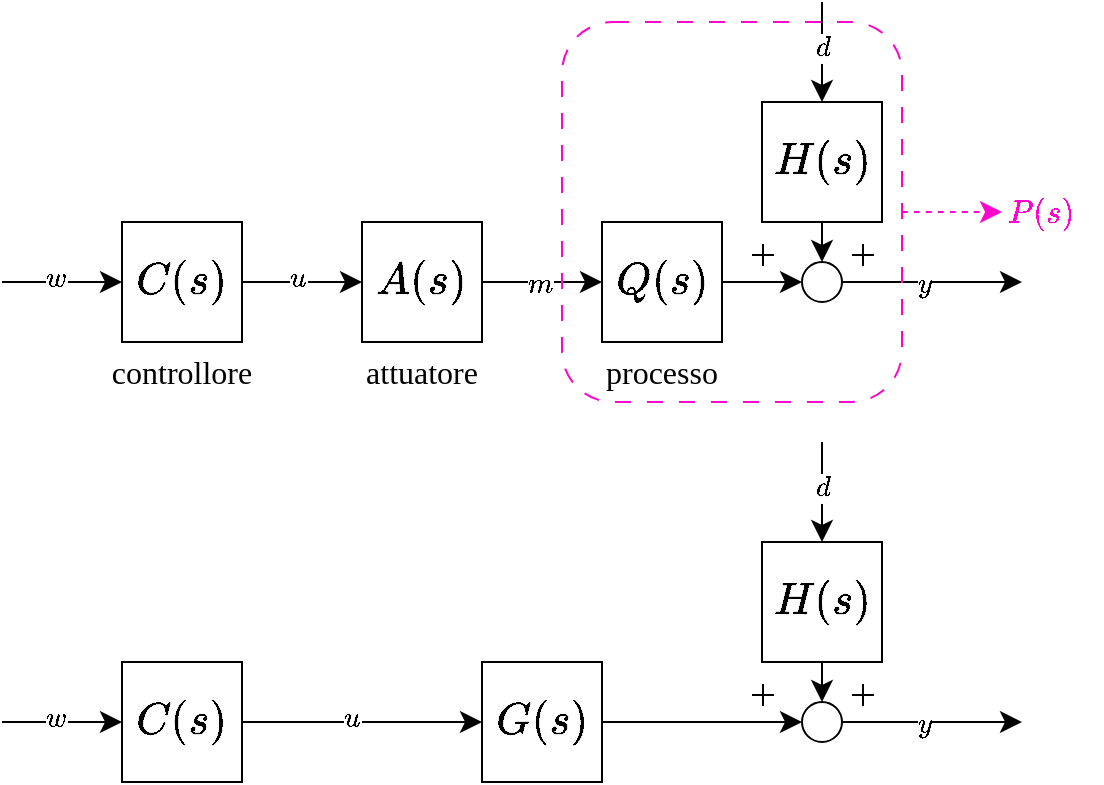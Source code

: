 <mxfile version="24.7.17">
  <diagram id="9oAoSQJrEe6h_1gnZ4DV" name="Pagina-1">
    <mxGraphModel dx="989" dy="611" grid="1" gridSize="10" guides="1" tooltips="1" connect="1" arrows="1" fold="1" page="1" pageScale="1" pageWidth="827" pageHeight="1169" math="1" shadow="0">
      <root>
        <mxCell id="0" />
        <mxCell id="1" parent="0" />
        <mxCell id="DNfmyzXn4Z9ylgc_-Ba2-5" style="edgeStyle=none;curved=1;rounded=0;orthogonalLoop=1;jettySize=auto;html=1;entryX=0;entryY=0.5;entryDx=0;entryDy=0;fontSize=12;startSize=8;endSize=8;" edge="1" parent="1" source="DNfmyzXn4Z9ylgc_-Ba2-1" target="DNfmyzXn4Z9ylgc_-Ba2-2">
          <mxGeometry relative="1" as="geometry" />
        </mxCell>
        <mxCell id="DNfmyzXn4Z9ylgc_-Ba2-7" value="\(u\)" style="edgeLabel;html=1;align=center;verticalAlign=middle;resizable=0;points=[];fontSize=12;" vertex="1" connectable="0" parent="DNfmyzXn4Z9ylgc_-Ba2-5">
          <mxGeometry x="-0.084" y="2" relative="1" as="geometry">
            <mxPoint as="offset" />
          </mxGeometry>
        </mxCell>
        <mxCell id="DNfmyzXn4Z9ylgc_-Ba2-1" value="\(C(s)\)" style="rounded=0;whiteSpace=wrap;html=1;fillColor=none;fontSize=19;" vertex="1" parent="1">
          <mxGeometry x="270" y="350" width="60" height="60" as="geometry" />
        </mxCell>
        <mxCell id="DNfmyzXn4Z9ylgc_-Ba2-6" style="edgeStyle=none;curved=1;rounded=0;orthogonalLoop=1;jettySize=auto;html=1;entryX=0;entryY=0.5;entryDx=0;entryDy=0;fontSize=12;startSize=8;endSize=8;" edge="1" parent="1" source="DNfmyzXn4Z9ylgc_-Ba2-2" target="DNfmyzXn4Z9ylgc_-Ba2-3">
          <mxGeometry relative="1" as="geometry" />
        </mxCell>
        <mxCell id="DNfmyzXn4Z9ylgc_-Ba2-8" value="\(m\)" style="edgeLabel;html=1;align=center;verticalAlign=middle;resizable=0;points=[];fontSize=12;" vertex="1" connectable="0" parent="DNfmyzXn4Z9ylgc_-Ba2-6">
          <mxGeometry x="-0.036" y="-1" relative="1" as="geometry">
            <mxPoint as="offset" />
          </mxGeometry>
        </mxCell>
        <mxCell id="DNfmyzXn4Z9ylgc_-Ba2-2" value="\(A(s)\)" style="rounded=0;whiteSpace=wrap;html=1;fillColor=none;fontSize=19;" vertex="1" parent="1">
          <mxGeometry x="390" y="350" width="60" height="60" as="geometry" />
        </mxCell>
        <mxCell id="DNfmyzXn4Z9ylgc_-Ba2-22" style="edgeStyle=none;curved=1;rounded=0;orthogonalLoop=1;jettySize=auto;html=1;entryX=0;entryY=0.5;entryDx=0;entryDy=0;fontSize=12;startSize=8;endSize=8;" edge="1" parent="1" source="DNfmyzXn4Z9ylgc_-Ba2-3" target="DNfmyzXn4Z9ylgc_-Ba2-20">
          <mxGeometry relative="1" as="geometry" />
        </mxCell>
        <mxCell id="DNfmyzXn4Z9ylgc_-Ba2-3" value="\(Q(s)\)" style="rounded=0;whiteSpace=wrap;html=1;fillColor=none;fontSize=19;" vertex="1" parent="1">
          <mxGeometry x="510" y="350" width="60" height="60" as="geometry" />
        </mxCell>
        <mxCell id="DNfmyzXn4Z9ylgc_-Ba2-9" value="" style="endArrow=classic;html=1;rounded=0;fontSize=12;startSize=8;endSize=8;curved=1;" edge="1" parent="1">
          <mxGeometry width="50" height="50" relative="1" as="geometry">
            <mxPoint x="210" y="380" as="sourcePoint" />
            <mxPoint x="270" y="380" as="targetPoint" />
          </mxGeometry>
        </mxCell>
        <mxCell id="DNfmyzXn4Z9ylgc_-Ba2-10" value="\(w\)" style="edgeLabel;html=1;align=center;verticalAlign=middle;resizable=0;points=[];fontSize=12;" vertex="1" connectable="0" parent="DNfmyzXn4Z9ylgc_-Ba2-9">
          <mxGeometry x="-0.1" y="2" relative="1" as="geometry">
            <mxPoint as="offset" />
          </mxGeometry>
        </mxCell>
        <mxCell id="DNfmyzXn4Z9ylgc_-Ba2-13" value="" style="endArrow=classic;html=1;rounded=0;fontSize=12;startSize=8;endSize=8;curved=1;entryX=0.5;entryY=0;entryDx=0;entryDy=0;" edge="1" parent="1">
          <mxGeometry width="50" height="50" relative="1" as="geometry">
            <mxPoint x="620" y="240" as="sourcePoint" />
            <mxPoint x="620" y="290" as="targetPoint" />
          </mxGeometry>
        </mxCell>
        <mxCell id="DNfmyzXn4Z9ylgc_-Ba2-14" value="\(d\)" style="edgeLabel;html=1;align=center;verticalAlign=middle;resizable=0;points=[];fontSize=12;" vertex="1" connectable="0" parent="DNfmyzXn4Z9ylgc_-Ba2-13">
          <mxGeometry x="-0.109" relative="1" as="geometry">
            <mxPoint as="offset" />
          </mxGeometry>
        </mxCell>
        <mxCell id="DNfmyzXn4Z9ylgc_-Ba2-15" value="controllore" style="text;html=1;align=center;verticalAlign=middle;whiteSpace=wrap;rounded=0;fontSize=16;fontFamily=Times New Roman;" vertex="1" parent="1">
          <mxGeometry x="270" y="410" width="60" height="30" as="geometry" />
        </mxCell>
        <mxCell id="DNfmyzXn4Z9ylgc_-Ba2-16" value="attuatore" style="text;html=1;align=center;verticalAlign=middle;whiteSpace=wrap;rounded=0;fontSize=16;fontFamily=Times New Roman;" vertex="1" parent="1">
          <mxGeometry x="390" y="410" width="60" height="30" as="geometry" />
        </mxCell>
        <mxCell id="DNfmyzXn4Z9ylgc_-Ba2-17" value="processo" style="text;html=1;align=center;verticalAlign=middle;whiteSpace=wrap;rounded=0;fontSize=16;fontFamily=Times New Roman;" vertex="1" parent="1">
          <mxGeometry x="510" y="410" width="60" height="30" as="geometry" />
        </mxCell>
        <mxCell id="DNfmyzXn4Z9ylgc_-Ba2-21" style="edgeStyle=none;curved=1;rounded=0;orthogonalLoop=1;jettySize=auto;html=1;entryX=0.5;entryY=0;entryDx=0;entryDy=0;fontSize=12;startSize=8;endSize=8;" edge="1" parent="1" source="DNfmyzXn4Z9ylgc_-Ba2-18" target="DNfmyzXn4Z9ylgc_-Ba2-20">
          <mxGeometry relative="1" as="geometry" />
        </mxCell>
        <mxCell id="DNfmyzXn4Z9ylgc_-Ba2-18" value="\(H(s)\)" style="rounded=0;whiteSpace=wrap;html=1;fillColor=none;fontSize=19;" vertex="1" parent="1">
          <mxGeometry x="590" y="290" width="60" height="60" as="geometry" />
        </mxCell>
        <mxCell id="DNfmyzXn4Z9ylgc_-Ba2-23" style="edgeStyle=none;curved=1;rounded=0;orthogonalLoop=1;jettySize=auto;html=1;fontSize=12;startSize=8;endSize=8;" edge="1" parent="1" source="DNfmyzXn4Z9ylgc_-Ba2-20">
          <mxGeometry relative="1" as="geometry">
            <mxPoint x="720" y="380" as="targetPoint" />
          </mxGeometry>
        </mxCell>
        <mxCell id="DNfmyzXn4Z9ylgc_-Ba2-24" value="\(y\)" style="edgeLabel;html=1;align=center;verticalAlign=middle;resizable=0;points=[];fontSize=12;" vertex="1" connectable="0" parent="DNfmyzXn4Z9ylgc_-Ba2-23">
          <mxGeometry x="-0.084" y="-1" relative="1" as="geometry">
            <mxPoint as="offset" />
          </mxGeometry>
        </mxCell>
        <mxCell id="DNfmyzXn4Z9ylgc_-Ba2-20" value="" style="ellipse;whiteSpace=wrap;html=1;aspect=fixed;fillColor=none;" vertex="1" parent="1">
          <mxGeometry x="610" y="370" width="20" height="20" as="geometry" />
        </mxCell>
        <mxCell id="DNfmyzXn4Z9ylgc_-Ba2-25" value="\(+\)" style="text;html=1;align=center;verticalAlign=middle;whiteSpace=wrap;rounded=0;fontSize=16;fontFamily=Times New Roman;" vertex="1" parent="1">
          <mxGeometry x="610" y="350" width="60" height="30" as="geometry" />
        </mxCell>
        <mxCell id="DNfmyzXn4Z9ylgc_-Ba2-26" value="\(+\)" style="text;html=1;align=center;verticalAlign=middle;whiteSpace=wrap;rounded=0;fontSize=16;fontFamily=Times New Roman;" vertex="1" parent="1">
          <mxGeometry x="560" y="350" width="60" height="30" as="geometry" />
        </mxCell>
        <mxCell id="DNfmyzXn4Z9ylgc_-Ba2-29" style="edgeStyle=none;curved=1;rounded=0;orthogonalLoop=1;jettySize=auto;html=1;fontSize=12;startSize=8;endSize=8;strokeColor=#FF05CD;dashed=1;" edge="1" parent="1" source="DNfmyzXn4Z9ylgc_-Ba2-27">
          <mxGeometry relative="1" as="geometry">
            <mxPoint x="710" y="345" as="targetPoint" />
          </mxGeometry>
        </mxCell>
        <mxCell id="DNfmyzXn4Z9ylgc_-Ba2-27" value="" style="rounded=1;whiteSpace=wrap;html=1;fillColor=none;strokeColor=#FF05CD;dashed=1;dashPattern=8 8;" vertex="1" parent="1">
          <mxGeometry x="490" y="250" width="170" height="190" as="geometry" />
        </mxCell>
        <mxCell id="DNfmyzXn4Z9ylgc_-Ba2-30" value="\(P(s)\)" style="text;html=1;align=center;verticalAlign=middle;whiteSpace=wrap;rounded=0;fontSize=16;fontFamily=Times New Roman;fontColor=#FF05CD;" vertex="1" parent="1">
          <mxGeometry x="700" y="330" width="60" height="30" as="geometry" />
        </mxCell>
        <mxCell id="DNfmyzXn4Z9ylgc_-Ba2-31" style="edgeStyle=none;curved=1;rounded=0;orthogonalLoop=1;jettySize=auto;html=1;entryX=0;entryY=0.5;entryDx=0;entryDy=0;fontSize=12;startSize=8;endSize=8;" edge="1" parent="1" source="DNfmyzXn4Z9ylgc_-Ba2-33" target="DNfmyzXn4Z9ylgc_-Ba2-38">
          <mxGeometry relative="1" as="geometry">
            <mxPoint x="400" y="600.0" as="targetPoint" />
          </mxGeometry>
        </mxCell>
        <mxCell id="DNfmyzXn4Z9ylgc_-Ba2-32" value="\(u\)" style="edgeLabel;html=1;align=center;verticalAlign=middle;resizable=0;points=[];fontSize=12;" vertex="1" connectable="0" parent="DNfmyzXn4Z9ylgc_-Ba2-31">
          <mxGeometry x="-0.084" y="2" relative="1" as="geometry">
            <mxPoint as="offset" />
          </mxGeometry>
        </mxCell>
        <mxCell id="DNfmyzXn4Z9ylgc_-Ba2-33" value="\(C(s)\)" style="rounded=0;whiteSpace=wrap;html=1;fillColor=none;fontSize=19;" vertex="1" parent="1">
          <mxGeometry x="270" y="570" width="60" height="60" as="geometry" />
        </mxCell>
        <mxCell id="DNfmyzXn4Z9ylgc_-Ba2-37" style="edgeStyle=none;curved=1;rounded=0;orthogonalLoop=1;jettySize=auto;html=1;entryX=0;entryY=0.5;entryDx=0;entryDy=0;fontSize=12;startSize=8;endSize=8;" edge="1" parent="1" source="DNfmyzXn4Z9ylgc_-Ba2-38" target="DNfmyzXn4Z9ylgc_-Ba2-50">
          <mxGeometry relative="1" as="geometry" />
        </mxCell>
        <mxCell id="DNfmyzXn4Z9ylgc_-Ba2-38" value="\(G(s)\)" style="rounded=0;whiteSpace=wrap;html=1;fillColor=none;fontSize=19;" vertex="1" parent="1">
          <mxGeometry x="450" y="570" width="60" height="60" as="geometry" />
        </mxCell>
        <mxCell id="DNfmyzXn4Z9ylgc_-Ba2-39" value="" style="endArrow=classic;html=1;rounded=0;fontSize=12;startSize=8;endSize=8;curved=1;" edge="1" parent="1">
          <mxGeometry width="50" height="50" relative="1" as="geometry">
            <mxPoint x="210" y="600" as="sourcePoint" />
            <mxPoint x="270" y="600" as="targetPoint" />
          </mxGeometry>
        </mxCell>
        <mxCell id="DNfmyzXn4Z9ylgc_-Ba2-40" value="\(w\)" style="edgeLabel;html=1;align=center;verticalAlign=middle;resizable=0;points=[];fontSize=12;" vertex="1" connectable="0" parent="DNfmyzXn4Z9ylgc_-Ba2-39">
          <mxGeometry x="-0.1" y="2" relative="1" as="geometry">
            <mxPoint as="offset" />
          </mxGeometry>
        </mxCell>
        <mxCell id="DNfmyzXn4Z9ylgc_-Ba2-41" value="" style="endArrow=classic;html=1;rounded=0;fontSize=12;startSize=8;endSize=8;curved=1;entryX=0.5;entryY=0;entryDx=0;entryDy=0;" edge="1" parent="1">
          <mxGeometry width="50" height="50" relative="1" as="geometry">
            <mxPoint x="620" y="460" as="sourcePoint" />
            <mxPoint x="620" y="510" as="targetPoint" />
          </mxGeometry>
        </mxCell>
        <mxCell id="DNfmyzXn4Z9ylgc_-Ba2-42" value="\(d\)" style="edgeLabel;html=1;align=center;verticalAlign=middle;resizable=0;points=[];fontSize=12;" vertex="1" connectable="0" parent="DNfmyzXn4Z9ylgc_-Ba2-41">
          <mxGeometry x="-0.109" relative="1" as="geometry">
            <mxPoint as="offset" />
          </mxGeometry>
        </mxCell>
        <mxCell id="DNfmyzXn4Z9ylgc_-Ba2-46" style="edgeStyle=none;curved=1;rounded=0;orthogonalLoop=1;jettySize=auto;html=1;entryX=0.5;entryY=0;entryDx=0;entryDy=0;fontSize=12;startSize=8;endSize=8;" edge="1" parent="1" source="DNfmyzXn4Z9ylgc_-Ba2-47" target="DNfmyzXn4Z9ylgc_-Ba2-50">
          <mxGeometry relative="1" as="geometry" />
        </mxCell>
        <mxCell id="DNfmyzXn4Z9ylgc_-Ba2-47" value="\(H(s)\)" style="rounded=0;whiteSpace=wrap;html=1;fillColor=none;fontSize=19;" vertex="1" parent="1">
          <mxGeometry x="590" y="510" width="60" height="60" as="geometry" />
        </mxCell>
        <mxCell id="DNfmyzXn4Z9ylgc_-Ba2-48" style="edgeStyle=none;curved=1;rounded=0;orthogonalLoop=1;jettySize=auto;html=1;fontSize=12;startSize=8;endSize=8;" edge="1" parent="1" source="DNfmyzXn4Z9ylgc_-Ba2-50">
          <mxGeometry relative="1" as="geometry">
            <mxPoint x="720" y="600" as="targetPoint" />
          </mxGeometry>
        </mxCell>
        <mxCell id="DNfmyzXn4Z9ylgc_-Ba2-49" value="\(y\)" style="edgeLabel;html=1;align=center;verticalAlign=middle;resizable=0;points=[];fontSize=12;" vertex="1" connectable="0" parent="DNfmyzXn4Z9ylgc_-Ba2-48">
          <mxGeometry x="-0.084" y="-1" relative="1" as="geometry">
            <mxPoint as="offset" />
          </mxGeometry>
        </mxCell>
        <mxCell id="DNfmyzXn4Z9ylgc_-Ba2-50" value="" style="ellipse;whiteSpace=wrap;html=1;aspect=fixed;fillColor=none;" vertex="1" parent="1">
          <mxGeometry x="610" y="590" width="20" height="20" as="geometry" />
        </mxCell>
        <mxCell id="DNfmyzXn4Z9ylgc_-Ba2-51" value="\(+\)" style="text;html=1;align=center;verticalAlign=middle;whiteSpace=wrap;rounded=0;fontSize=16;fontFamily=Times New Roman;" vertex="1" parent="1">
          <mxGeometry x="610" y="570" width="60" height="30" as="geometry" />
        </mxCell>
        <mxCell id="DNfmyzXn4Z9ylgc_-Ba2-52" value="\(+\)" style="text;html=1;align=center;verticalAlign=middle;whiteSpace=wrap;rounded=0;fontSize=16;fontFamily=Times New Roman;" vertex="1" parent="1">
          <mxGeometry x="560" y="570" width="60" height="30" as="geometry" />
        </mxCell>
      </root>
    </mxGraphModel>
  </diagram>
</mxfile>
